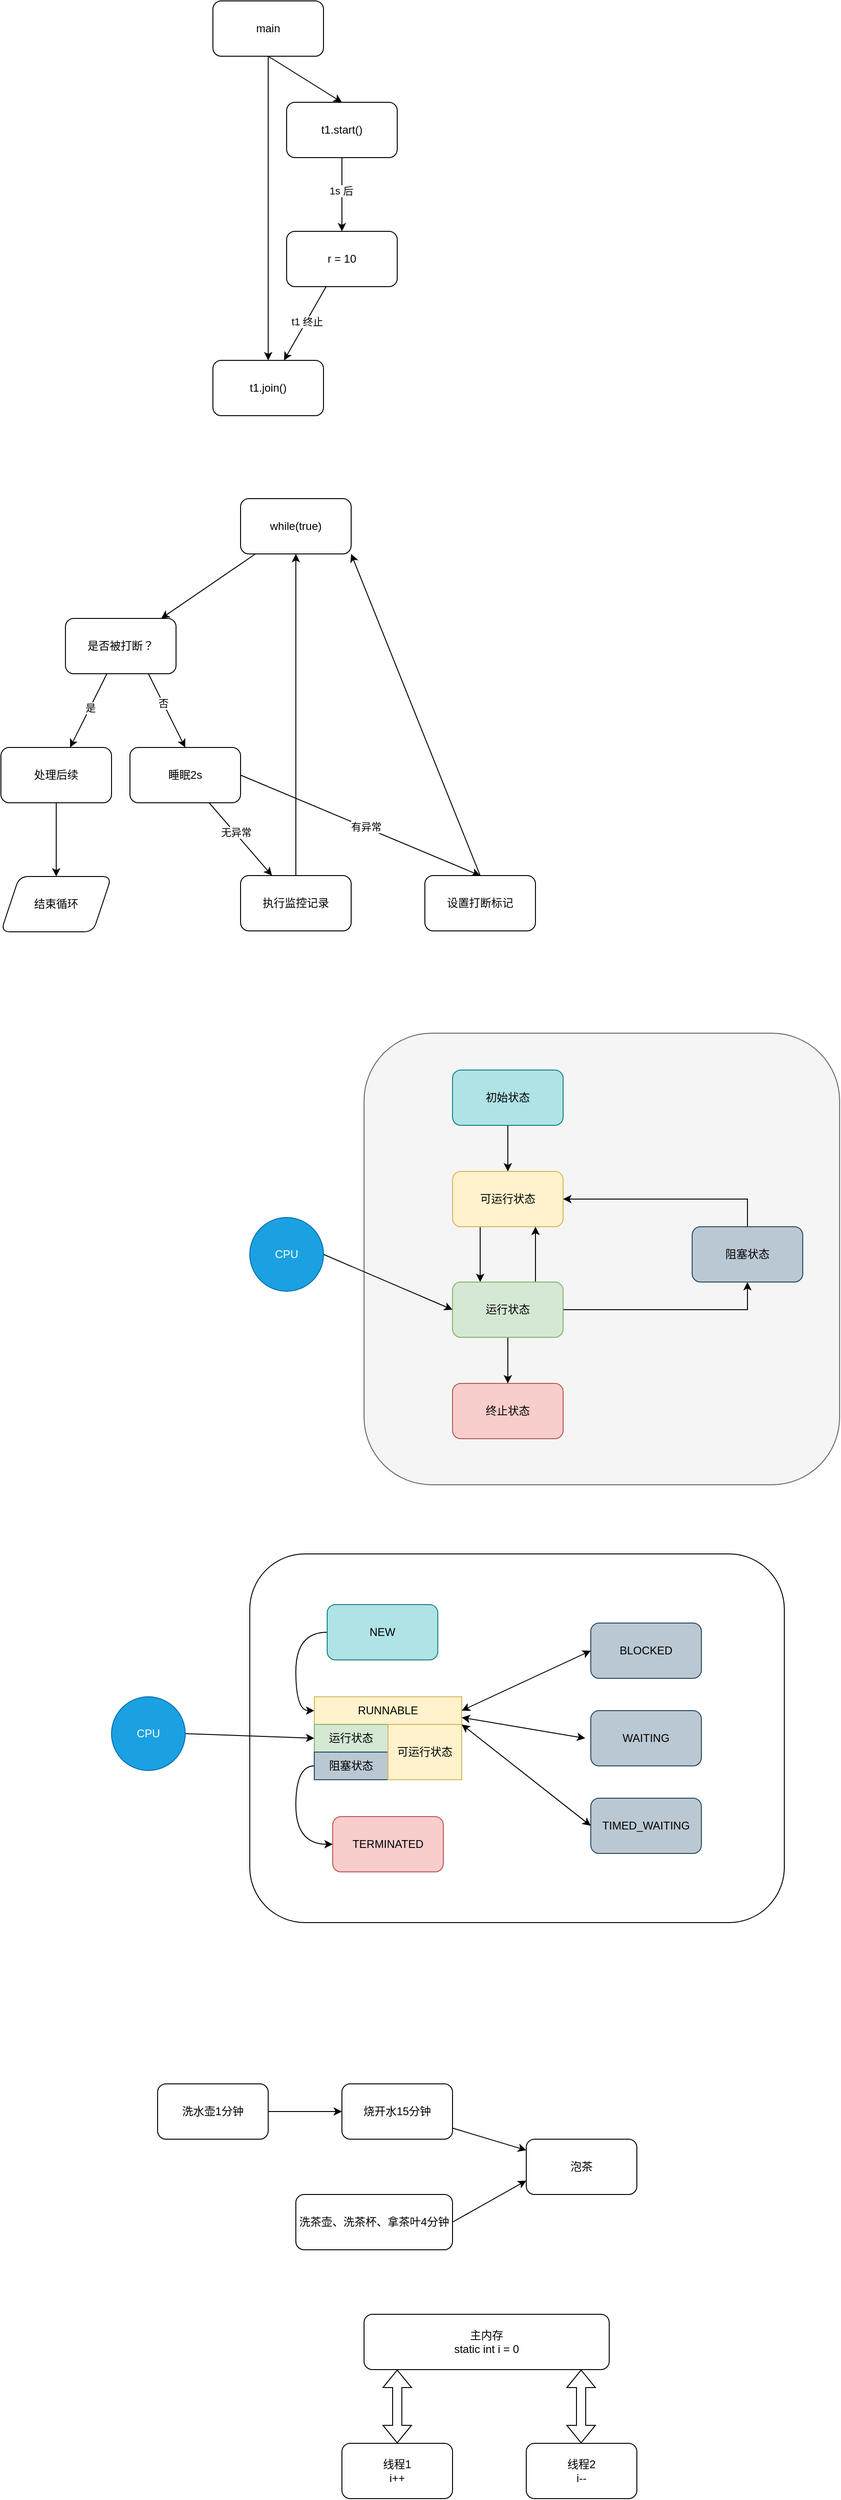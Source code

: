 <mxfile version="22.1.15" type="device">
  <diagram name="第 1 页" id="uUcpthmNRiH1f18GcUvY">
    <mxGraphModel dx="1025" dy="807" grid="1" gridSize="10" guides="1" tooltips="1" connect="1" arrows="1" fold="1" page="1" pageScale="1" pageWidth="827" pageHeight="1169" math="0" shadow="0">
      <root>
        <mxCell id="0" />
        <mxCell id="1" parent="0" />
        <mxCell id="oRGru4maviJ3t2lAy8Ke-56" value="" style="rounded=1;whiteSpace=wrap;html=1;" vertex="1" parent="1">
          <mxGeometry x="330" y="1845" width="580" height="400" as="geometry" />
        </mxCell>
        <mxCell id="oRGru4maviJ3t2lAy8Ke-39" value="" style="rounded=1;whiteSpace=wrap;html=1;fillColor=#f5f5f5;fontColor=#333333;strokeColor=#666666;" vertex="1" parent="1">
          <mxGeometry x="454" y="1280" width="516" height="490" as="geometry" />
        </mxCell>
        <mxCell id="oRGru4maviJ3t2lAy8Ke-3" style="rounded=0;orthogonalLoop=1;jettySize=auto;html=1;exitX=0.5;exitY=1;exitDx=0;exitDy=0;entryX=0.5;entryY=0;entryDx=0;entryDy=0;" edge="1" parent="1" source="oRGru4maviJ3t2lAy8Ke-1" target="oRGru4maviJ3t2lAy8Ke-2">
          <mxGeometry relative="1" as="geometry" />
        </mxCell>
        <mxCell id="oRGru4maviJ3t2lAy8Ke-10" style="edgeStyle=orthogonalEdgeStyle;rounded=0;orthogonalLoop=1;jettySize=auto;html=1;exitX=0.5;exitY=1;exitDx=0;exitDy=0;entryX=0.5;entryY=0;entryDx=0;entryDy=0;" edge="1" parent="1" source="oRGru4maviJ3t2lAy8Ke-1" target="oRGru4maviJ3t2lAy8Ke-7">
          <mxGeometry relative="1" as="geometry" />
        </mxCell>
        <mxCell id="oRGru4maviJ3t2lAy8Ke-1" value="main" style="rounded=1;whiteSpace=wrap;html=1;" vertex="1" parent="1">
          <mxGeometry x="290" y="160" width="120" height="60" as="geometry" />
        </mxCell>
        <mxCell id="oRGru4maviJ3t2lAy8Ke-5" value="" style="edgeStyle=orthogonalEdgeStyle;rounded=0;orthogonalLoop=1;jettySize=auto;html=1;" edge="1" parent="1" source="oRGru4maviJ3t2lAy8Ke-2" target="oRGru4maviJ3t2lAy8Ke-4">
          <mxGeometry relative="1" as="geometry" />
        </mxCell>
        <mxCell id="oRGru4maviJ3t2lAy8Ke-6" value="1s 后" style="edgeLabel;html=1;align=center;verticalAlign=middle;resizable=0;points=[];" vertex="1" connectable="0" parent="oRGru4maviJ3t2lAy8Ke-5">
          <mxGeometry x="-0.1" y="-1" relative="1" as="geometry">
            <mxPoint as="offset" />
          </mxGeometry>
        </mxCell>
        <mxCell id="oRGru4maviJ3t2lAy8Ke-2" value="t1.start()" style="rounded=1;whiteSpace=wrap;html=1;" vertex="1" parent="1">
          <mxGeometry x="370" y="270" width="120" height="60" as="geometry" />
        </mxCell>
        <mxCell id="oRGru4maviJ3t2lAy8Ke-8" value="" style="rounded=0;orthogonalLoop=1;jettySize=auto;html=1;" edge="1" parent="1" source="oRGru4maviJ3t2lAy8Ke-4" target="oRGru4maviJ3t2lAy8Ke-7">
          <mxGeometry relative="1" as="geometry" />
        </mxCell>
        <mxCell id="oRGru4maviJ3t2lAy8Ke-9" value="t1 终止" style="edgeLabel;html=1;align=center;verticalAlign=middle;resizable=0;points=[];" vertex="1" connectable="0" parent="oRGru4maviJ3t2lAy8Ke-8">
          <mxGeometry x="-0.078" relative="1" as="geometry">
            <mxPoint y="1" as="offset" />
          </mxGeometry>
        </mxCell>
        <mxCell id="oRGru4maviJ3t2lAy8Ke-4" value="r = 10" style="rounded=1;whiteSpace=wrap;html=1;" vertex="1" parent="1">
          <mxGeometry x="370" y="410" width="120" height="60" as="geometry" />
        </mxCell>
        <mxCell id="oRGru4maviJ3t2lAy8Ke-7" value="t1.join()" style="rounded=1;whiteSpace=wrap;html=1;" vertex="1" parent="1">
          <mxGeometry x="290" y="550" width="120" height="60" as="geometry" />
        </mxCell>
        <mxCell id="oRGru4maviJ3t2lAy8Ke-13" value="" style="rounded=0;orthogonalLoop=1;jettySize=auto;html=1;" edge="1" parent="1" source="oRGru4maviJ3t2lAy8Ke-11" target="oRGru4maviJ3t2lAy8Ke-12">
          <mxGeometry relative="1" as="geometry" />
        </mxCell>
        <mxCell id="oRGru4maviJ3t2lAy8Ke-11" value="while(true)" style="rounded=1;whiteSpace=wrap;html=1;" vertex="1" parent="1">
          <mxGeometry x="320" y="700" width="120" height="60" as="geometry" />
        </mxCell>
        <mxCell id="oRGru4maviJ3t2lAy8Ke-15" value="" style="rounded=0;orthogonalLoop=1;jettySize=auto;html=1;" edge="1" parent="1" source="oRGru4maviJ3t2lAy8Ke-12" target="oRGru4maviJ3t2lAy8Ke-14">
          <mxGeometry relative="1" as="geometry" />
        </mxCell>
        <mxCell id="oRGru4maviJ3t2lAy8Ke-16" value="是" style="edgeLabel;html=1;align=center;verticalAlign=middle;resizable=0;points=[];" vertex="1" connectable="0" parent="oRGru4maviJ3t2lAy8Ke-15">
          <mxGeometry x="-0.075" relative="1" as="geometry">
            <mxPoint as="offset" />
          </mxGeometry>
        </mxCell>
        <mxCell id="oRGru4maviJ3t2lAy8Ke-19" style="rounded=0;orthogonalLoop=1;jettySize=auto;html=1;exitX=0.75;exitY=1;exitDx=0;exitDy=0;entryX=0.5;entryY=0;entryDx=0;entryDy=0;" edge="1" parent="1" source="oRGru4maviJ3t2lAy8Ke-12" target="oRGru4maviJ3t2lAy8Ke-18">
          <mxGeometry relative="1" as="geometry" />
        </mxCell>
        <mxCell id="oRGru4maviJ3t2lAy8Ke-20" value="否" style="edgeLabel;html=1;align=center;verticalAlign=middle;resizable=0;points=[];" vertex="1" connectable="0" parent="oRGru4maviJ3t2lAy8Ke-19">
          <mxGeometry x="-0.23" relative="1" as="geometry">
            <mxPoint y="1" as="offset" />
          </mxGeometry>
        </mxCell>
        <mxCell id="oRGru4maviJ3t2lAy8Ke-12" value="是否被打断？" style="whiteSpace=wrap;html=1;rounded=1;" vertex="1" parent="1">
          <mxGeometry x="130" y="830" width="120" height="60" as="geometry" />
        </mxCell>
        <mxCell id="oRGru4maviJ3t2lAy8Ke-22" value="" style="edgeStyle=orthogonalEdgeStyle;rounded=0;orthogonalLoop=1;jettySize=auto;html=1;" edge="1" parent="1" source="oRGru4maviJ3t2lAy8Ke-14" target="oRGru4maviJ3t2lAy8Ke-21">
          <mxGeometry relative="1" as="geometry" />
        </mxCell>
        <mxCell id="oRGru4maviJ3t2lAy8Ke-14" value="处理后续" style="whiteSpace=wrap;html=1;rounded=1;" vertex="1" parent="1">
          <mxGeometry x="60" y="970" width="120" height="60" as="geometry" />
        </mxCell>
        <mxCell id="oRGru4maviJ3t2lAy8Ke-24" value="" style="rounded=0;orthogonalLoop=1;jettySize=auto;html=1;" edge="1" parent="1" source="oRGru4maviJ3t2lAy8Ke-18" target="oRGru4maviJ3t2lAy8Ke-23">
          <mxGeometry relative="1" as="geometry" />
        </mxCell>
        <mxCell id="oRGru4maviJ3t2lAy8Ke-25" value="无异常" style="edgeLabel;html=1;align=center;verticalAlign=middle;resizable=0;points=[];" vertex="1" connectable="0" parent="oRGru4maviJ3t2lAy8Ke-24">
          <mxGeometry x="-0.186" y="2" relative="1" as="geometry">
            <mxPoint y="1" as="offset" />
          </mxGeometry>
        </mxCell>
        <mxCell id="oRGru4maviJ3t2lAy8Ke-28" style="rounded=0;orthogonalLoop=1;jettySize=auto;html=1;exitX=1;exitY=0.5;exitDx=0;exitDy=0;entryX=0.5;entryY=0;entryDx=0;entryDy=0;" edge="1" parent="1" source="oRGru4maviJ3t2lAy8Ke-18" target="oRGru4maviJ3t2lAy8Ke-27">
          <mxGeometry relative="1" as="geometry" />
        </mxCell>
        <mxCell id="oRGru4maviJ3t2lAy8Ke-29" value="有异常" style="edgeLabel;html=1;align=center;verticalAlign=middle;resizable=0;points=[];" vertex="1" connectable="0" parent="oRGru4maviJ3t2lAy8Ke-28">
          <mxGeometry x="0.038" y="1" relative="1" as="geometry">
            <mxPoint as="offset" />
          </mxGeometry>
        </mxCell>
        <mxCell id="oRGru4maviJ3t2lAy8Ke-18" value="睡眠2s" style="rounded=1;whiteSpace=wrap;html=1;" vertex="1" parent="1">
          <mxGeometry x="200" y="970" width="120" height="60" as="geometry" />
        </mxCell>
        <mxCell id="oRGru4maviJ3t2lAy8Ke-21" value="结束循环" style="shape=parallelogram;perimeter=parallelogramPerimeter;whiteSpace=wrap;html=1;fixedSize=1;rounded=1;" vertex="1" parent="1">
          <mxGeometry x="60" y="1110" width="120" height="60" as="geometry" />
        </mxCell>
        <mxCell id="oRGru4maviJ3t2lAy8Ke-26" style="edgeStyle=orthogonalEdgeStyle;rounded=0;orthogonalLoop=1;jettySize=auto;html=1;exitX=0.5;exitY=0;exitDx=0;exitDy=0;" edge="1" parent="1" source="oRGru4maviJ3t2lAy8Ke-23" target="oRGru4maviJ3t2lAy8Ke-11">
          <mxGeometry relative="1" as="geometry" />
        </mxCell>
        <mxCell id="oRGru4maviJ3t2lAy8Ke-23" value="执行监控记录" style="whiteSpace=wrap;html=1;rounded=1;" vertex="1" parent="1">
          <mxGeometry x="320" y="1109" width="120" height="60" as="geometry" />
        </mxCell>
        <mxCell id="oRGru4maviJ3t2lAy8Ke-30" style="rounded=0;orthogonalLoop=1;jettySize=auto;html=1;exitX=0.5;exitY=0;exitDx=0;exitDy=0;entryX=1;entryY=1;entryDx=0;entryDy=0;" edge="1" parent="1" source="oRGru4maviJ3t2lAy8Ke-27" target="oRGru4maviJ3t2lAy8Ke-11">
          <mxGeometry relative="1" as="geometry" />
        </mxCell>
        <mxCell id="oRGru4maviJ3t2lAy8Ke-27" value="设置打断标记" style="rounded=1;whiteSpace=wrap;html=1;" vertex="1" parent="1">
          <mxGeometry x="520" y="1109" width="120" height="60" as="geometry" />
        </mxCell>
        <mxCell id="oRGru4maviJ3t2lAy8Ke-44" style="rounded=0;orthogonalLoop=1;jettySize=auto;html=1;exitX=1;exitY=0.5;exitDx=0;exitDy=0;entryX=0;entryY=0.5;entryDx=0;entryDy=0;" edge="1" parent="1" source="oRGru4maviJ3t2lAy8Ke-31" target="oRGru4maviJ3t2lAy8Ke-35">
          <mxGeometry relative="1" as="geometry" />
        </mxCell>
        <mxCell id="oRGru4maviJ3t2lAy8Ke-31" value="CPU" style="ellipse;whiteSpace=wrap;html=1;aspect=fixed;fillColor=#1ba1e2;fontColor=#ffffff;strokeColor=#006EAF;" vertex="1" parent="1">
          <mxGeometry x="330" y="1480" width="80" height="80" as="geometry" />
        </mxCell>
        <mxCell id="oRGru4maviJ3t2lAy8Ke-34" value="" style="edgeStyle=orthogonalEdgeStyle;rounded=0;orthogonalLoop=1;jettySize=auto;html=1;" edge="1" parent="1" source="oRGru4maviJ3t2lAy8Ke-32" target="oRGru4maviJ3t2lAy8Ke-33">
          <mxGeometry relative="1" as="geometry" />
        </mxCell>
        <mxCell id="oRGru4maviJ3t2lAy8Ke-32" value="初始状态" style="rounded=1;whiteSpace=wrap;html=1;fillColor=#b0e3e6;strokeColor=#0e8088;" vertex="1" parent="1">
          <mxGeometry x="550" y="1320" width="120" height="60" as="geometry" />
        </mxCell>
        <mxCell id="oRGru4maviJ3t2lAy8Ke-40" style="edgeStyle=orthogonalEdgeStyle;rounded=0;orthogonalLoop=1;jettySize=auto;html=1;exitX=0.25;exitY=1;exitDx=0;exitDy=0;entryX=0.25;entryY=0;entryDx=0;entryDy=0;" edge="1" parent="1" source="oRGru4maviJ3t2lAy8Ke-33" target="oRGru4maviJ3t2lAy8Ke-35">
          <mxGeometry relative="1" as="geometry" />
        </mxCell>
        <mxCell id="oRGru4maviJ3t2lAy8Ke-33" value="可运行状态" style="rounded=1;whiteSpace=wrap;html=1;fillColor=#fff2cc;strokeColor=#d6b656;" vertex="1" parent="1">
          <mxGeometry x="550" y="1430" width="120" height="60" as="geometry" />
        </mxCell>
        <mxCell id="oRGru4maviJ3t2lAy8Ke-37" value="" style="edgeStyle=orthogonalEdgeStyle;rounded=0;orthogonalLoop=1;jettySize=auto;html=1;" edge="1" parent="1" source="oRGru4maviJ3t2lAy8Ke-35" target="oRGru4maviJ3t2lAy8Ke-36">
          <mxGeometry relative="1" as="geometry" />
        </mxCell>
        <mxCell id="oRGru4maviJ3t2lAy8Ke-41" style="edgeStyle=orthogonalEdgeStyle;rounded=0;orthogonalLoop=1;jettySize=auto;html=1;exitX=0.75;exitY=0;exitDx=0;exitDy=0;entryX=0.75;entryY=1;entryDx=0;entryDy=0;" edge="1" parent="1" source="oRGru4maviJ3t2lAy8Ke-35" target="oRGru4maviJ3t2lAy8Ke-33">
          <mxGeometry relative="1" as="geometry" />
        </mxCell>
        <mxCell id="oRGru4maviJ3t2lAy8Ke-43" style="edgeStyle=orthogonalEdgeStyle;rounded=0;orthogonalLoop=1;jettySize=auto;html=1;exitX=1;exitY=0.5;exitDx=0;exitDy=0;entryX=0.5;entryY=1;entryDx=0;entryDy=0;" edge="1" parent="1" source="oRGru4maviJ3t2lAy8Ke-35" target="oRGru4maviJ3t2lAy8Ke-38">
          <mxGeometry relative="1" as="geometry" />
        </mxCell>
        <mxCell id="oRGru4maviJ3t2lAy8Ke-35" value="运行状态" style="rounded=1;whiteSpace=wrap;html=1;fillColor=#d5e8d4;strokeColor=#82b366;" vertex="1" parent="1">
          <mxGeometry x="550" y="1550" width="120" height="60" as="geometry" />
        </mxCell>
        <mxCell id="oRGru4maviJ3t2lAy8Ke-36" value="终止状态" style="rounded=1;whiteSpace=wrap;html=1;fillColor=#f8cecc;strokeColor=#b85450;" vertex="1" parent="1">
          <mxGeometry x="550" y="1660" width="120" height="60" as="geometry" />
        </mxCell>
        <mxCell id="oRGru4maviJ3t2lAy8Ke-42" style="edgeStyle=orthogonalEdgeStyle;rounded=0;orthogonalLoop=1;jettySize=auto;html=1;exitX=0.5;exitY=0;exitDx=0;exitDy=0;entryX=1;entryY=0.5;entryDx=0;entryDy=0;" edge="1" parent="1" source="oRGru4maviJ3t2lAy8Ke-38" target="oRGru4maviJ3t2lAy8Ke-33">
          <mxGeometry relative="1" as="geometry" />
        </mxCell>
        <mxCell id="oRGru4maviJ3t2lAy8Ke-38" value="阻塞状态" style="rounded=1;whiteSpace=wrap;html=1;fillColor=#bac8d3;strokeColor=#23445d;" vertex="1" parent="1">
          <mxGeometry x="810" y="1490" width="120" height="60" as="geometry" />
        </mxCell>
        <mxCell id="oRGru4maviJ3t2lAy8Ke-57" style="rounded=0;orthogonalLoop=1;jettySize=auto;html=1;exitX=1;exitY=0.5;exitDx=0;exitDy=0;entryX=0;entryY=0.5;entryDx=0;entryDy=0;" edge="1" parent="1" source="oRGru4maviJ3t2lAy8Ke-45" target="oRGru4maviJ3t2lAy8Ke-48">
          <mxGeometry relative="1" as="geometry" />
        </mxCell>
        <mxCell id="oRGru4maviJ3t2lAy8Ke-45" value="CPU" style="ellipse;whiteSpace=wrap;html=1;fillColor=#1ba1e2;fontColor=#ffffff;strokeColor=#006EAF;" vertex="1" parent="1">
          <mxGeometry x="180" y="2000" width="80" height="80" as="geometry" />
        </mxCell>
        <mxCell id="oRGru4maviJ3t2lAy8Ke-59" style="edgeStyle=orthogonalEdgeStyle;rounded=0;orthogonalLoop=1;jettySize=auto;html=1;exitX=0;exitY=0.5;exitDx=0;exitDy=0;entryX=0;entryY=0.5;entryDx=0;entryDy=0;curved=1;" edge="1" parent="1" source="oRGru4maviJ3t2lAy8Ke-46" target="oRGru4maviJ3t2lAy8Ke-47">
          <mxGeometry relative="1" as="geometry">
            <Array as="points">
              <mxPoint x="380" y="1930" />
              <mxPoint x="380" y="2015" />
            </Array>
          </mxGeometry>
        </mxCell>
        <mxCell id="oRGru4maviJ3t2lAy8Ke-46" value="NEW" style="rounded=1;whiteSpace=wrap;html=1;fillColor=#b0e3e6;strokeColor=#0e8088;" vertex="1" parent="1">
          <mxGeometry x="414" y="1900" width="120" height="60" as="geometry" />
        </mxCell>
        <mxCell id="oRGru4maviJ3t2lAy8Ke-47" value="RUNNABLE" style="whiteSpace=wrap;html=1;fillColor=#fff2cc;strokeColor=#d6b656;" vertex="1" parent="1">
          <mxGeometry x="400" y="2000" width="160" height="30" as="geometry" />
        </mxCell>
        <mxCell id="oRGru4maviJ3t2lAy8Ke-48" value="运行状态" style="whiteSpace=wrap;html=1;fillColor=#d5e8d4;strokeColor=#82b366;" vertex="1" parent="1">
          <mxGeometry x="400" y="2030" width="80" height="30" as="geometry" />
        </mxCell>
        <mxCell id="oRGru4maviJ3t2lAy8Ke-58" style="edgeStyle=orthogonalEdgeStyle;rounded=0;orthogonalLoop=1;jettySize=auto;html=1;exitX=0;exitY=0.5;exitDx=0;exitDy=0;entryX=0;entryY=0.5;entryDx=0;entryDy=0;curved=1;" edge="1" parent="1" source="oRGru4maviJ3t2lAy8Ke-49" target="oRGru4maviJ3t2lAy8Ke-51">
          <mxGeometry relative="1" as="geometry" />
        </mxCell>
        <mxCell id="oRGru4maviJ3t2lAy8Ke-49" value="阻塞状态" style="whiteSpace=wrap;html=1;fillColor=#bac8d3;strokeColor=#23445d;" vertex="1" parent="1">
          <mxGeometry x="400" y="2060" width="80" height="30" as="geometry" />
        </mxCell>
        <mxCell id="oRGru4maviJ3t2lAy8Ke-50" value="可运行状态" style="whiteSpace=wrap;html=1;fillColor=#fff2cc;strokeColor=#d6b656;" vertex="1" parent="1">
          <mxGeometry x="480" y="2030" width="80" height="60" as="geometry" />
        </mxCell>
        <mxCell id="oRGru4maviJ3t2lAy8Ke-51" value="TERMINATED" style="rounded=1;whiteSpace=wrap;html=1;fillColor=#f8cecc;strokeColor=#b85450;" vertex="1" parent="1">
          <mxGeometry x="420" y="2130" width="120" height="60" as="geometry" />
        </mxCell>
        <mxCell id="oRGru4maviJ3t2lAy8Ke-52" value="BLOCKED" style="rounded=1;whiteSpace=wrap;html=1;fillColor=#bac8d3;strokeColor=#23445d;" vertex="1" parent="1">
          <mxGeometry x="700" y="1920" width="120" height="60" as="geometry" />
        </mxCell>
        <mxCell id="oRGru4maviJ3t2lAy8Ke-53" value="WAITING" style="rounded=1;whiteSpace=wrap;html=1;fillColor=#bac8d3;strokeColor=#23445d;" vertex="1" parent="1">
          <mxGeometry x="700" y="2015" width="120" height="60" as="geometry" />
        </mxCell>
        <mxCell id="oRGru4maviJ3t2lAy8Ke-54" value="TIMED_WAITING" style="rounded=1;whiteSpace=wrap;html=1;fillColor=#bac8d3;strokeColor=#23445d;" vertex="1" parent="1">
          <mxGeometry x="700" y="2110" width="120" height="60" as="geometry" />
        </mxCell>
        <mxCell id="oRGru4maviJ3t2lAy8Ke-64" value="" style="endArrow=classic;startArrow=classic;html=1;rounded=0;entryX=0;entryY=0.5;entryDx=0;entryDy=0;" edge="1" parent="1" target="oRGru4maviJ3t2lAy8Ke-52">
          <mxGeometry width="50" height="50" relative="1" as="geometry">
            <mxPoint x="560" y="2015" as="sourcePoint" />
            <mxPoint x="610" y="1965" as="targetPoint" />
          </mxGeometry>
        </mxCell>
        <mxCell id="oRGru4maviJ3t2lAy8Ke-68" value="" style="endArrow=classic;startArrow=classic;html=1;rounded=0;entryX=-0.05;entryY=0.5;entryDx=0;entryDy=0;exitX=1;exitY=0.75;exitDx=0;exitDy=0;entryPerimeter=0;" edge="1" parent="1" source="oRGru4maviJ3t2lAy8Ke-47" target="oRGru4maviJ3t2lAy8Ke-53">
          <mxGeometry width="50" height="50" relative="1" as="geometry">
            <mxPoint x="570" y="2025" as="sourcePoint" />
            <mxPoint x="710" y="1960" as="targetPoint" />
          </mxGeometry>
        </mxCell>
        <mxCell id="oRGru4maviJ3t2lAy8Ke-69" value="" style="endArrow=classic;startArrow=classic;html=1;rounded=0;entryX=0;entryY=0.5;entryDx=0;entryDy=0;exitX=1;exitY=0;exitDx=0;exitDy=0;" edge="1" parent="1" source="oRGru4maviJ3t2lAy8Ke-50" target="oRGru4maviJ3t2lAy8Ke-54">
          <mxGeometry width="50" height="50" relative="1" as="geometry">
            <mxPoint x="570" y="2033" as="sourcePoint" />
            <mxPoint x="704" y="2055" as="targetPoint" />
          </mxGeometry>
        </mxCell>
        <mxCell id="oRGru4maviJ3t2lAy8Ke-72" value="" style="edgeStyle=orthogonalEdgeStyle;rounded=0;orthogonalLoop=1;jettySize=auto;html=1;" edge="1" parent="1" source="oRGru4maviJ3t2lAy8Ke-70" target="oRGru4maviJ3t2lAy8Ke-71">
          <mxGeometry relative="1" as="geometry" />
        </mxCell>
        <mxCell id="oRGru4maviJ3t2lAy8Ke-70" value="洗水壶1分钟" style="rounded=1;whiteSpace=wrap;html=1;" vertex="1" parent="1">
          <mxGeometry x="230" y="2420" width="120" height="60" as="geometry" />
        </mxCell>
        <mxCell id="oRGru4maviJ3t2lAy8Ke-74" value="" style="rounded=0;orthogonalLoop=1;jettySize=auto;html=1;" edge="1" parent="1" source="oRGru4maviJ3t2lAy8Ke-71" target="oRGru4maviJ3t2lAy8Ke-73">
          <mxGeometry relative="1" as="geometry" />
        </mxCell>
        <mxCell id="oRGru4maviJ3t2lAy8Ke-71" value="烧开水15分钟" style="whiteSpace=wrap;html=1;rounded=1;" vertex="1" parent="1">
          <mxGeometry x="430" y="2420" width="120" height="60" as="geometry" />
        </mxCell>
        <mxCell id="oRGru4maviJ3t2lAy8Ke-73" value="泡茶" style="whiteSpace=wrap;html=1;rounded=1;" vertex="1" parent="1">
          <mxGeometry x="630" y="2480" width="120" height="60" as="geometry" />
        </mxCell>
        <mxCell id="oRGru4maviJ3t2lAy8Ke-77" style="rounded=0;orthogonalLoop=1;jettySize=auto;html=1;exitX=1;exitY=0.5;exitDx=0;exitDy=0;entryX=0;entryY=0.75;entryDx=0;entryDy=0;" edge="1" parent="1" source="oRGru4maviJ3t2lAy8Ke-76" target="oRGru4maviJ3t2lAy8Ke-73">
          <mxGeometry relative="1" as="geometry" />
        </mxCell>
        <mxCell id="oRGru4maviJ3t2lAy8Ke-76" value="洗茶壶、洗茶杯、拿茶叶4分钟" style="rounded=1;whiteSpace=wrap;html=1;" vertex="1" parent="1">
          <mxGeometry x="380" y="2540" width="170" height="60" as="geometry" />
        </mxCell>
        <mxCell id="oRGru4maviJ3t2lAy8Ke-78" value="主内存&lt;br&gt;static int i = 0" style="rounded=1;whiteSpace=wrap;html=1;" vertex="1" parent="1">
          <mxGeometry x="454" y="2670" width="266" height="60" as="geometry" />
        </mxCell>
        <mxCell id="oRGru4maviJ3t2lAy8Ke-80" value="线程1&lt;br&gt;i++" style="rounded=1;whiteSpace=wrap;html=1;" vertex="1" parent="1">
          <mxGeometry x="430" y="2810" width="120" height="60" as="geometry" />
        </mxCell>
        <mxCell id="oRGru4maviJ3t2lAy8Ke-81" value="线程2&lt;br&gt;i--" style="rounded=1;whiteSpace=wrap;html=1;" vertex="1" parent="1">
          <mxGeometry x="630" y="2810" width="120" height="60" as="geometry" />
        </mxCell>
        <mxCell id="oRGru4maviJ3t2lAy8Ke-82" value="" style="shape=flexArrow;endArrow=classic;startArrow=classic;html=1;rounded=0;" edge="1" parent="1" source="oRGru4maviJ3t2lAy8Ke-80">
          <mxGeometry width="100" height="100" relative="1" as="geometry">
            <mxPoint x="440" y="2820" as="sourcePoint" />
            <mxPoint x="490" y="2730" as="targetPoint" />
          </mxGeometry>
        </mxCell>
        <mxCell id="oRGru4maviJ3t2lAy8Ke-83" value="" style="shape=flexArrow;endArrow=classic;startArrow=classic;html=1;rounded=0;" edge="1" parent="1">
          <mxGeometry width="100" height="100" relative="1" as="geometry">
            <mxPoint x="689.5" y="2810" as="sourcePoint" />
            <mxPoint x="689.5" y="2730" as="targetPoint" />
          </mxGeometry>
        </mxCell>
      </root>
    </mxGraphModel>
  </diagram>
</mxfile>
